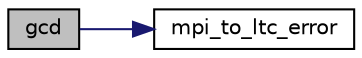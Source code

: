 digraph "gcd"
{
 // LATEX_PDF_SIZE
  edge [fontname="Helvetica",fontsize="10",labelfontname="Helvetica",labelfontsize="10"];
  node [fontname="Helvetica",fontsize="10",shape=record];
  rankdir="LR";
  Node33 [label="gcd",height=0.2,width=0.4,color="black", fillcolor="grey75", style="filled", fontcolor="black",tooltip=" "];
  Node33 -> Node34 [color="midnightblue",fontsize="10",style="solid",fontname="Helvetica"];
  Node34 [label="mpi_to_ltc_error",height=0.2,width=0.4,color="black", fillcolor="white", style="filled",URL="$ltm__desc_8c.html#abc21dd3358332c6bcdd2ec873ab5c5a6",tooltip="Convert a MPI error to a LTC error (Possibly the most powerful function ever! Oh wait...."];
}
